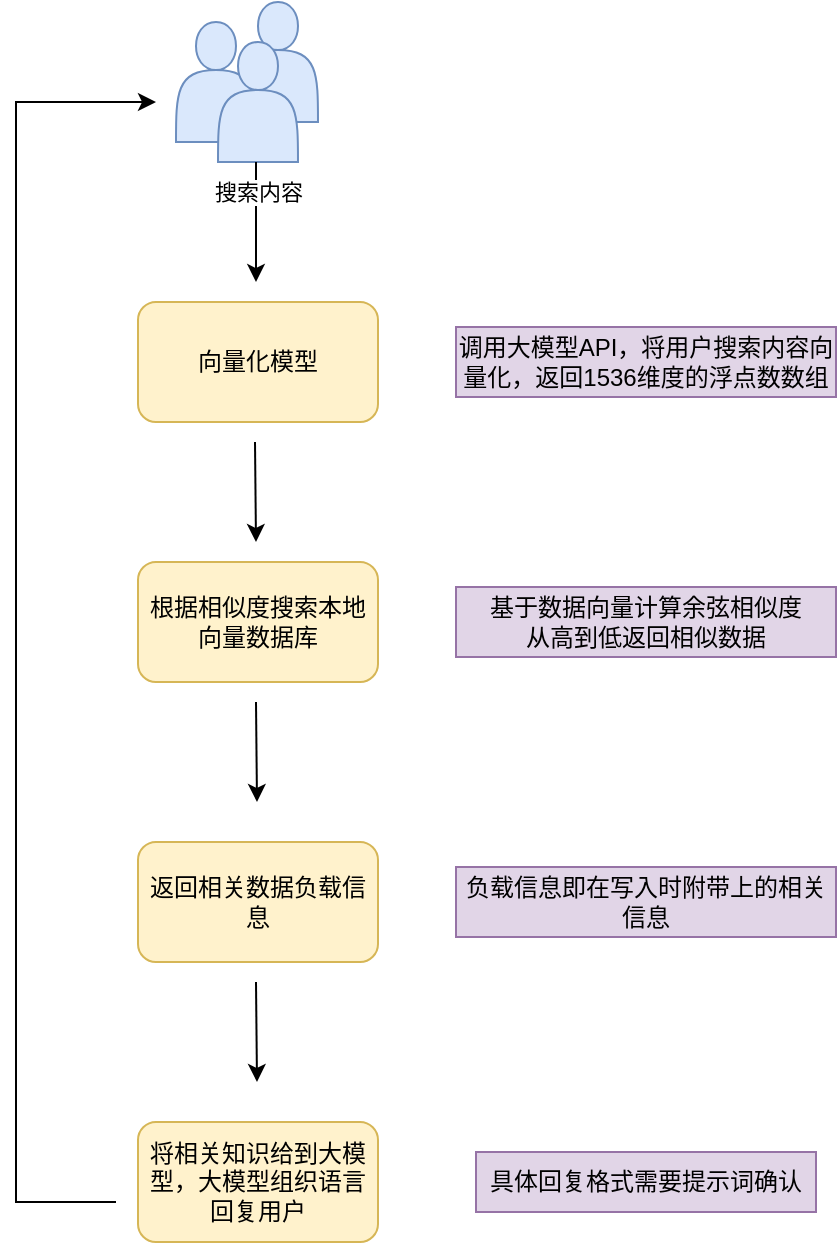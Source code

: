 <mxfile version="24.7.17">
  <diagram name="第 1 页" id="64pHcXrv7glHEHluXUjH">
    <mxGraphModel dx="1259" dy="793" grid="1" gridSize="10" guides="1" tooltips="1" connect="1" arrows="1" fold="1" page="1" pageScale="1" pageWidth="827" pageHeight="1169" math="0" shadow="0">
      <root>
        <mxCell id="0" />
        <mxCell id="1" parent="0" />
        <mxCell id="bfbWaRNGYkk4RlwXCuDA-1" value="" style="shape=actor;whiteSpace=wrap;html=1;fillColor=#dae8fc;strokeColor=#6c8ebf;" parent="1" vertex="1">
          <mxGeometry x="401" y="70" width="40" height="60" as="geometry" />
        </mxCell>
        <mxCell id="bfbWaRNGYkk4RlwXCuDA-2" value="" style="shape=actor;whiteSpace=wrap;html=1;fillColor=#dae8fc;strokeColor=#6c8ebf;" parent="1" vertex="1">
          <mxGeometry x="370" y="80" width="40" height="60" as="geometry" />
        </mxCell>
        <mxCell id="-Euu9BMKucAwl8sNznRl-1" value="" style="shape=actor;whiteSpace=wrap;html=1;fillColor=#dae8fc;strokeColor=#6c8ebf;" parent="1" vertex="1">
          <mxGeometry x="391" y="90" width="40" height="60" as="geometry" />
        </mxCell>
        <mxCell id="bfbWaRNGYkk4RlwXCuDA-4" value="" style="endArrow=classic;html=1;rounded=0;" parent="1" edge="1">
          <mxGeometry width="50" height="50" relative="1" as="geometry">
            <mxPoint x="410" y="150" as="sourcePoint" />
            <mxPoint x="410" y="210" as="targetPoint" />
          </mxGeometry>
        </mxCell>
        <mxCell id="bfbWaRNGYkk4RlwXCuDA-5" value="搜索内容" style="edgeLabel;html=1;align=center;verticalAlign=middle;resizable=0;points=[];" parent="bfbWaRNGYkk4RlwXCuDA-4" vertex="1" connectable="0">
          <mxGeometry x="-0.5" y="1" relative="1" as="geometry">
            <mxPoint as="offset" />
          </mxGeometry>
        </mxCell>
        <mxCell id="bfbWaRNGYkk4RlwXCuDA-8" value="向量化模型" style="rounded=1;whiteSpace=wrap;html=1;fillColor=#fff2cc;strokeColor=#d6b656;" parent="1" vertex="1">
          <mxGeometry x="351" y="220" width="120" height="60" as="geometry" />
        </mxCell>
        <mxCell id="bfbWaRNGYkk4RlwXCuDA-10" value="调用大模型API，将用户搜索内容向量化，返回1536维度的浮点数数组" style="rounded=0;whiteSpace=wrap;html=1;fillColor=#e1d5e7;strokeColor=#9673a6;" parent="1" vertex="1">
          <mxGeometry x="510" y="232.5" width="190" height="35" as="geometry" />
        </mxCell>
        <mxCell id="bfbWaRNGYkk4RlwXCuDA-11" value="" style="endArrow=classic;html=1;rounded=0;" parent="1" edge="1">
          <mxGeometry width="50" height="50" relative="1" as="geometry">
            <mxPoint x="409.5" y="290" as="sourcePoint" />
            <mxPoint x="410" y="340" as="targetPoint" />
          </mxGeometry>
        </mxCell>
        <mxCell id="bfbWaRNGYkk4RlwXCuDA-12" value="根据相似度搜索本地向量数据库" style="rounded=1;whiteSpace=wrap;html=1;fillColor=#fff2cc;strokeColor=#d6b656;" parent="1" vertex="1">
          <mxGeometry x="351" y="350" width="120" height="60" as="geometry" />
        </mxCell>
        <mxCell id="bfbWaRNGYkk4RlwXCuDA-13" value="基于数据向量计算余弦相似度&lt;div&gt;从高到低返回相似数据&lt;/div&gt;" style="rounded=0;whiteSpace=wrap;html=1;fillColor=#e1d5e7;strokeColor=#9673a6;" parent="1" vertex="1">
          <mxGeometry x="510" y="362.5" width="190" height="35" as="geometry" />
        </mxCell>
        <mxCell id="bfbWaRNGYkk4RlwXCuDA-14" value="" style="endArrow=classic;html=1;rounded=0;" parent="1" edge="1">
          <mxGeometry width="50" height="50" relative="1" as="geometry">
            <mxPoint x="410" y="420" as="sourcePoint" />
            <mxPoint x="410.5" y="470" as="targetPoint" />
          </mxGeometry>
        </mxCell>
        <mxCell id="bfbWaRNGYkk4RlwXCuDA-15" value="返回相关数据负载信息" style="rounded=1;whiteSpace=wrap;html=1;fillColor=#fff2cc;strokeColor=#d6b656;" parent="1" vertex="1">
          <mxGeometry x="351" y="490" width="120" height="60" as="geometry" />
        </mxCell>
        <mxCell id="bfbWaRNGYkk4RlwXCuDA-16" value="负载信息即在写入时附带上的相关信息" style="rounded=0;whiteSpace=wrap;html=1;fillColor=#e1d5e7;strokeColor=#9673a6;" parent="1" vertex="1">
          <mxGeometry x="510" y="502.5" width="190" height="35" as="geometry" />
        </mxCell>
        <mxCell id="bfbWaRNGYkk4RlwXCuDA-17" value="" style="endArrow=classic;html=1;rounded=0;" parent="1" edge="1">
          <mxGeometry width="50" height="50" relative="1" as="geometry">
            <mxPoint x="410" y="560" as="sourcePoint" />
            <mxPoint x="410.5" y="610" as="targetPoint" />
          </mxGeometry>
        </mxCell>
        <mxCell id="bfbWaRNGYkk4RlwXCuDA-18" value="将相关知识给到大模型，大模型组织语言回复用户" style="rounded=1;whiteSpace=wrap;html=1;fillColor=#fff2cc;strokeColor=#d6b656;" parent="1" vertex="1">
          <mxGeometry x="351" y="630" width="120" height="60" as="geometry" />
        </mxCell>
        <mxCell id="bfbWaRNGYkk4RlwXCuDA-19" value="" style="endArrow=classic;html=1;rounded=0;" parent="1" edge="1">
          <mxGeometry width="50" height="50" relative="1" as="geometry">
            <mxPoint x="340" y="670" as="sourcePoint" />
            <mxPoint x="360" y="120" as="targetPoint" />
            <Array as="points">
              <mxPoint x="290" y="670" />
              <mxPoint x="290" y="390" />
              <mxPoint x="290" y="200" />
              <mxPoint x="290" y="120" />
            </Array>
          </mxGeometry>
        </mxCell>
        <mxCell id="5sE3HS1DpsxjDoh5m8H3-1" value="具体回复格式需要提示词确认" style="rounded=0;whiteSpace=wrap;html=1;fillColor=#e1d5e7;strokeColor=#9673a6;" vertex="1" parent="1">
          <mxGeometry x="520" y="645" width="170" height="30" as="geometry" />
        </mxCell>
      </root>
    </mxGraphModel>
  </diagram>
</mxfile>
